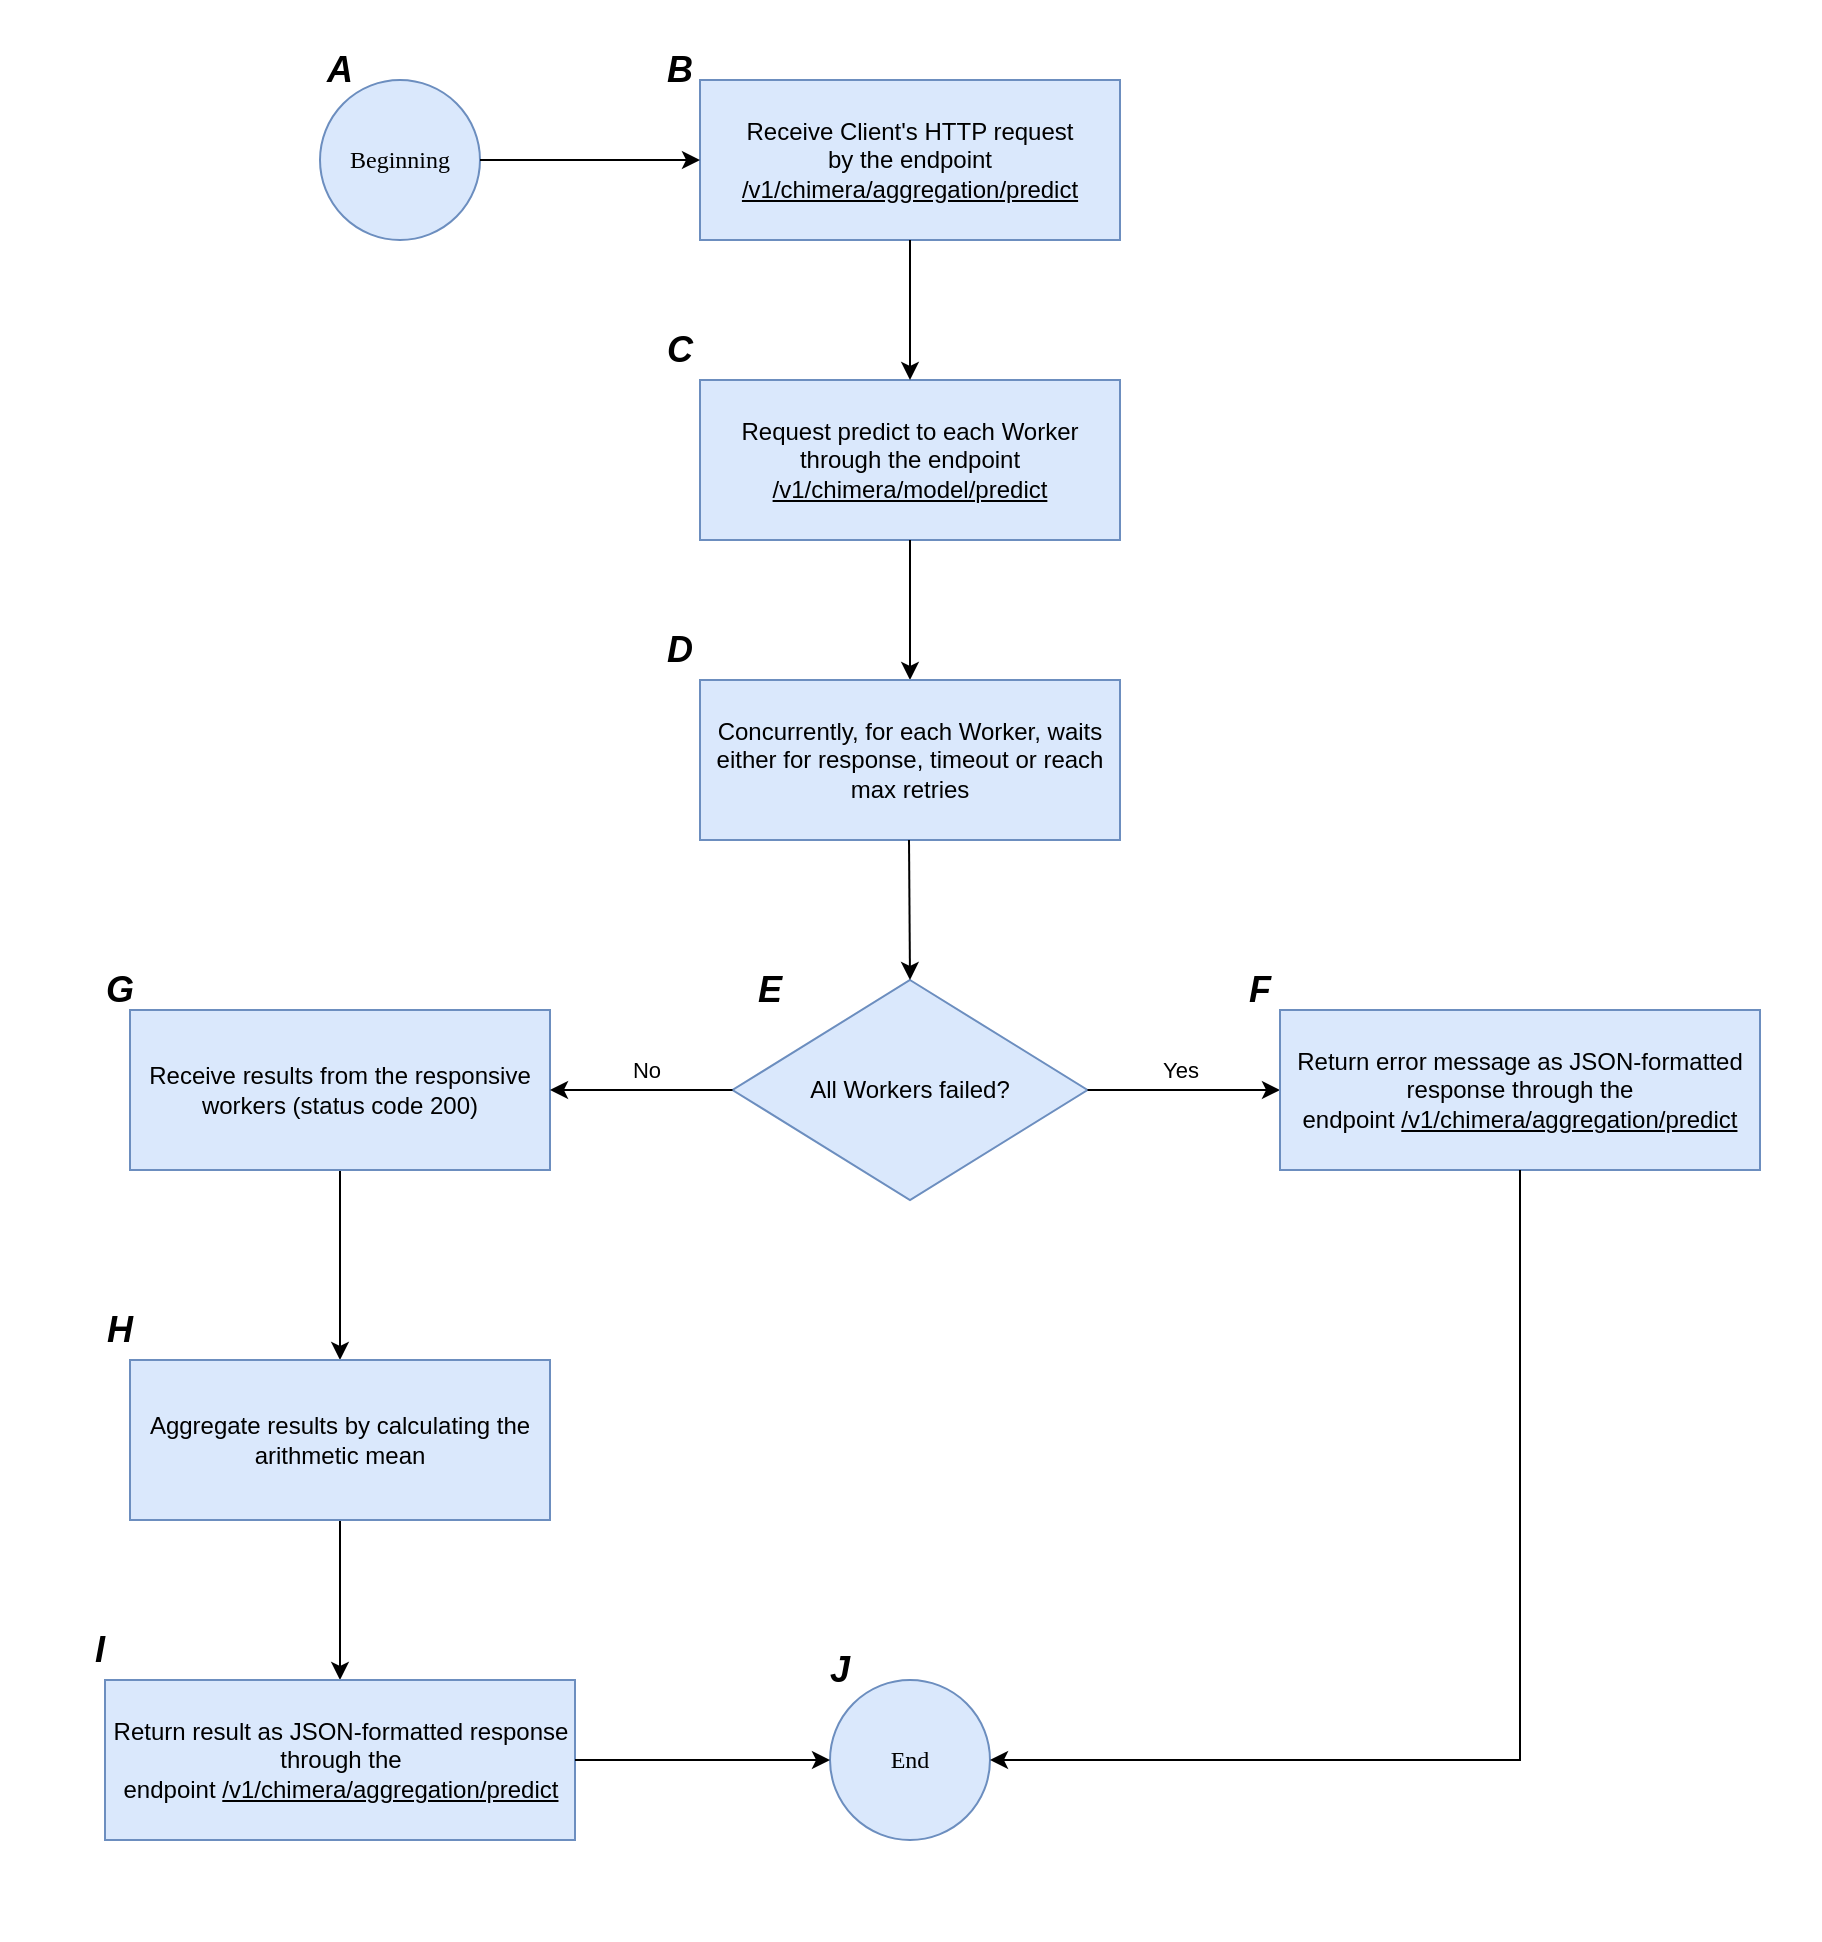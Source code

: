 <mxfile>
    <diagram name="Página-1" id="nI-Yvf2fHHE0HuBe5KnH">
        <mxGraphModel dx="971" dy="661" grid="1" gridSize="10" guides="1" tooltips="1" connect="1" arrows="1" fold="1" page="1" pageScale="1" pageWidth="827" pageHeight="1169" math="0" shadow="0">
            <root>
                <mxCell id="0"/>
                <mxCell id="1" parent="0"/>
                <mxCell id="2" value="" style="rounded=0;whiteSpace=wrap;html=1;strokeColor=none;" parent="1" vertex="1">
                    <mxGeometry x="20" y="50" width="910" height="970" as="geometry"/>
                </mxCell>
                <mxCell id="yYhdbrsTAs3XfcKX1CrM-1" value="&lt;font face=&quot;Verdana&quot;&gt;Beginning&lt;/font&gt;" style="ellipse;whiteSpace=wrap;html=1;aspect=fixed;fillColor=#dae8fc;strokeColor=#6c8ebf;" parent="1" vertex="1">
                    <mxGeometry x="180" y="90" width="80" height="80" as="geometry"/>
                </mxCell>
                <mxCell id="yYhdbrsTAs3XfcKX1CrM-2" value="&lt;font face=&quot;Helvetica&quot; style=&quot;font-size: 18px;&quot;&gt;&lt;i style=&quot;&quot;&gt;&lt;b style=&quot;&quot;&gt;A&lt;/b&gt;&lt;/i&gt;&lt;/font&gt;" style="text;html=1;align=center;verticalAlign=middle;whiteSpace=wrap;rounded=0;" parent="1" vertex="1">
                    <mxGeometry x="160" y="70" width="60" height="30" as="geometry"/>
                </mxCell>
                <mxCell id="yYhdbrsTAs3XfcKX1CrM-3" value="Receive Client&#39;s HTTP request&lt;div&gt;by the endpoint &lt;u&gt;/v1/chimera/aggregation/predict&lt;/u&gt;&lt;/div&gt;" style="rounded=0;whiteSpace=wrap;html=1;fillColor=#dae8fc;strokeColor=#6c8ebf;" parent="1" vertex="1">
                    <mxGeometry x="370" y="90" width="210" height="80" as="geometry"/>
                </mxCell>
                <mxCell id="yYhdbrsTAs3XfcKX1CrM-4" value="Request predict to each Worker through the endpoint &lt;u&gt;/v1/chimera/model/predict&lt;/u&gt;" style="rounded=0;whiteSpace=wrap;html=1;fillColor=#dae8fc;strokeColor=#6c8ebf;" parent="1" vertex="1">
                    <mxGeometry x="370" y="240" width="210" height="80" as="geometry"/>
                </mxCell>
                <mxCell id="yYhdbrsTAs3XfcKX1CrM-5" value="" style="endArrow=classic;html=1;rounded=0;exitX=1;exitY=0.5;exitDx=0;exitDy=0;entryX=0;entryY=0.5;entryDx=0;entryDy=0;" parent="1" source="yYhdbrsTAs3XfcKX1CrM-1" target="yYhdbrsTAs3XfcKX1CrM-3" edge="1">
                    <mxGeometry width="50" height="50" relative="1" as="geometry">
                        <mxPoint x="460" y="350" as="sourcePoint"/>
                        <mxPoint x="510" y="300" as="targetPoint"/>
                    </mxGeometry>
                </mxCell>
                <mxCell id="yYhdbrsTAs3XfcKX1CrM-6" value="&lt;font face=&quot;Helvetica&quot; style=&quot;font-size: 18px;&quot;&gt;&lt;i style=&quot;&quot;&gt;&lt;b style=&quot;&quot;&gt;B&lt;/b&gt;&lt;/i&gt;&lt;/font&gt;" style="text;html=1;align=center;verticalAlign=middle;whiteSpace=wrap;rounded=0;" parent="1" vertex="1">
                    <mxGeometry x="330" y="70" width="60" height="30" as="geometry"/>
                </mxCell>
                <mxCell id="yYhdbrsTAs3XfcKX1CrM-7" value="" style="endArrow=classic;html=1;rounded=0;exitX=0.5;exitY=1;exitDx=0;exitDy=0;entryX=0.5;entryY=0;entryDx=0;entryDy=0;" parent="1" source="yYhdbrsTAs3XfcKX1CrM-3" target="yYhdbrsTAs3XfcKX1CrM-4" edge="1">
                    <mxGeometry width="50" height="50" relative="1" as="geometry">
                        <mxPoint x="390" y="350" as="sourcePoint"/>
                        <mxPoint x="450" y="270" as="targetPoint"/>
                    </mxGeometry>
                </mxCell>
                <mxCell id="yYhdbrsTAs3XfcKX1CrM-8" value="" style="edgeStyle=orthogonalEdgeStyle;rounded=0;orthogonalLoop=1;jettySize=auto;html=1;" parent="1" source="yYhdbrsTAs3XfcKX1CrM-9" target="yYhdbrsTAs3XfcKX1CrM-22" edge="1">
                    <mxGeometry relative="1" as="geometry"/>
                </mxCell>
                <mxCell id="yYhdbrsTAs3XfcKX1CrM-9" value="Receive results from the responsive workers (status code 200)" style="rounded=0;whiteSpace=wrap;html=1;fillColor=#dae8fc;strokeColor=#6c8ebf;" parent="1" vertex="1">
                    <mxGeometry x="85" y="555" width="210" height="80" as="geometry"/>
                </mxCell>
                <mxCell id="yYhdbrsTAs3XfcKX1CrM-10" value="" style="endArrow=classic;html=1;rounded=0;exitX=0.5;exitY=1;exitDx=0;exitDy=0;entryX=0.5;entryY=0;entryDx=0;entryDy=0;" parent="1" source="yYhdbrsTAs3XfcKX1CrM-4" edge="1">
                    <mxGeometry width="50" height="50" relative="1" as="geometry">
                        <mxPoint x="390" y="350" as="sourcePoint"/>
                        <mxPoint x="475" y="390" as="targetPoint"/>
                    </mxGeometry>
                </mxCell>
                <mxCell id="yYhdbrsTAs3XfcKX1CrM-11" value="All Workers failed?" style="rhombus;whiteSpace=wrap;html=1;fillColor=#dae8fc;strokeColor=#6c8ebf;" parent="1" vertex="1">
                    <mxGeometry x="386.25" y="540" width="177.5" height="110" as="geometry"/>
                </mxCell>
                <mxCell id="yYhdbrsTAs3XfcKX1CrM-12" value="Concurrently, for each Worker, waits either for response, timeout or reach max retries" style="rounded=0;whiteSpace=wrap;html=1;fillColor=#dae8fc;strokeColor=#6c8ebf;" parent="1" vertex="1">
                    <mxGeometry x="370" y="390" width="210" height="80" as="geometry"/>
                </mxCell>
                <mxCell id="yYhdbrsTAs3XfcKX1CrM-13" value="" style="endArrow=classic;html=1;rounded=0;exitX=0.5;exitY=1;exitDx=0;exitDy=0;entryX=0.5;entryY=0;entryDx=0;entryDy=0;" parent="1" target="yYhdbrsTAs3XfcKX1CrM-11" edge="1">
                    <mxGeometry width="50" height="50" relative="1" as="geometry">
                        <mxPoint x="474.5" y="470" as="sourcePoint"/>
                        <mxPoint x="474.5" y="540" as="targetPoint"/>
                    </mxGeometry>
                </mxCell>
                <mxCell id="yYhdbrsTAs3XfcKX1CrM-14" value="" style="endArrow=classic;html=1;rounded=0;exitX=1;exitY=0.5;exitDx=0;exitDy=0;entryX=0;entryY=0.5;entryDx=0;entryDy=0;" parent="1" source="yYhdbrsTAs3XfcKX1CrM-11" target="yYhdbrsTAs3XfcKX1CrM-18" edge="1">
                    <mxGeometry width="50" height="50" relative="1" as="geometry">
                        <mxPoint x="390" y="550" as="sourcePoint"/>
                        <mxPoint x="660" y="595" as="targetPoint"/>
                    </mxGeometry>
                </mxCell>
                <mxCell id="yYhdbrsTAs3XfcKX1CrM-15" value="Yes" style="edgeLabel;html=1;align=center;verticalAlign=middle;resizable=0;points=[];" parent="yYhdbrsTAs3XfcKX1CrM-14" vertex="1" connectable="0">
                    <mxGeometry x="-0.351" y="3" relative="1" as="geometry">
                        <mxPoint x="15" y="-7" as="offset"/>
                    </mxGeometry>
                </mxCell>
                <mxCell id="yYhdbrsTAs3XfcKX1CrM-16" value="" style="endArrow=classic;html=1;rounded=0;exitX=0;exitY=0.5;exitDx=0;exitDy=0;entryX=1;entryY=0.5;entryDx=0;entryDy=0;" parent="1" source="yYhdbrsTAs3XfcKX1CrM-11" target="yYhdbrsTAs3XfcKX1CrM-9" edge="1">
                    <mxGeometry width="50" height="50" relative="1" as="geometry">
                        <mxPoint x="574" y="605" as="sourcePoint"/>
                        <mxPoint x="300" y="595" as="targetPoint"/>
                    </mxGeometry>
                </mxCell>
                <mxCell id="yYhdbrsTAs3XfcKX1CrM-17" value="No" style="edgeLabel;html=1;align=center;verticalAlign=middle;resizable=0;points=[];" parent="yYhdbrsTAs3XfcKX1CrM-16" vertex="1" connectable="0">
                    <mxGeometry x="0.086" y="-2" relative="1" as="geometry">
                        <mxPoint x="6" y="-8" as="offset"/>
                    </mxGeometry>
                </mxCell>
                <mxCell id="yYhdbrsTAs3XfcKX1CrM-18" value="Return error message as JSON-formatted response through the endpoint&amp;nbsp;&lt;u&gt;/v1/chimera/aggregation/predict&lt;/u&gt;" style="rounded=0;whiteSpace=wrap;html=1;fillColor=#dae8fc;strokeColor=#6c8ebf;" parent="1" vertex="1">
                    <mxGeometry x="660" y="555" width="240" height="80" as="geometry"/>
                </mxCell>
                <mxCell id="yYhdbrsTAs3XfcKX1CrM-19" value="&lt;font face=&quot;Verdana&quot;&gt;End&lt;/font&gt;" style="ellipse;whiteSpace=wrap;html=1;aspect=fixed;fillColor=#dae8fc;strokeColor=#6c8ebf;" parent="1" vertex="1">
                    <mxGeometry x="435" y="890" width="80" height="80" as="geometry"/>
                </mxCell>
                <mxCell id="yYhdbrsTAs3XfcKX1CrM-20" value="" style="endArrow=classic;html=1;rounded=0;exitX=0.5;exitY=1;exitDx=0;exitDy=0;entryX=1;entryY=0.5;entryDx=0;entryDy=0;" parent="1" source="yYhdbrsTAs3XfcKX1CrM-18" target="yYhdbrsTAs3XfcKX1CrM-19" edge="1">
                    <mxGeometry width="50" height="50" relative="1" as="geometry">
                        <mxPoint x="390" y="750" as="sourcePoint"/>
                        <mxPoint x="765" y="1650" as="targetPoint"/>
                        <Array as="points">
                            <mxPoint x="780" y="930"/>
                        </Array>
                    </mxGeometry>
                </mxCell>
                <mxCell id="yYhdbrsTAs3XfcKX1CrM-21" value="" style="edgeStyle=orthogonalEdgeStyle;rounded=0;orthogonalLoop=1;jettySize=auto;html=1;" parent="1" source="yYhdbrsTAs3XfcKX1CrM-22" target="yYhdbrsTAs3XfcKX1CrM-23" edge="1">
                    <mxGeometry relative="1" as="geometry"/>
                </mxCell>
                <mxCell id="yYhdbrsTAs3XfcKX1CrM-22" value="Aggregate results by calculating the arithmetic mean" style="rounded=0;whiteSpace=wrap;html=1;fillColor=#dae8fc;strokeColor=#6c8ebf;" parent="1" vertex="1">
                    <mxGeometry x="85" y="730" width="210" height="80" as="geometry"/>
                </mxCell>
                <mxCell id="yYhdbrsTAs3XfcKX1CrM-23" value="Return result as JSON-formatted response through the endpoint&amp;nbsp;&lt;u&gt;/v1/chimera/aggregation/predict&lt;/u&gt;" style="rounded=0;whiteSpace=wrap;html=1;fillColor=#dae8fc;strokeColor=#6c8ebf;" parent="1" vertex="1">
                    <mxGeometry x="72.5" y="890" width="235" height="80" as="geometry"/>
                </mxCell>
                <mxCell id="yYhdbrsTAs3XfcKX1CrM-24" value="" style="endArrow=classic;html=1;rounded=0;exitX=1;exitY=0.5;exitDx=0;exitDy=0;entryX=0;entryY=0.5;entryDx=0;entryDy=0;" parent="1" source="yYhdbrsTAs3XfcKX1CrM-23" target="yYhdbrsTAs3XfcKX1CrM-19" edge="1">
                    <mxGeometry width="50" height="50" relative="1" as="geometry">
                        <mxPoint x="390" y="750" as="sourcePoint"/>
                        <mxPoint x="440" y="700" as="targetPoint"/>
                    </mxGeometry>
                </mxCell>
                <mxCell id="yYhdbrsTAs3XfcKX1CrM-25" value="&lt;font face=&quot;Helvetica&quot; style=&quot;font-size: 18px;&quot;&gt;&lt;i style=&quot;&quot;&gt;&lt;b style=&quot;&quot;&gt;C&lt;/b&gt;&lt;/i&gt;&lt;/font&gt;" style="text;html=1;align=center;verticalAlign=middle;whiteSpace=wrap;rounded=0;" parent="1" vertex="1">
                    <mxGeometry x="330" y="210" width="60" height="30" as="geometry"/>
                </mxCell>
                <mxCell id="yYhdbrsTAs3XfcKX1CrM-26" value="&lt;font face=&quot;Helvetica&quot; style=&quot;font-size: 18px;&quot;&gt;&lt;i style=&quot;&quot;&gt;&lt;b style=&quot;&quot;&gt;D&lt;/b&gt;&lt;/i&gt;&lt;/font&gt;" style="text;html=1;align=center;verticalAlign=middle;whiteSpace=wrap;rounded=0;" parent="1" vertex="1">
                    <mxGeometry x="330" y="360" width="60" height="30" as="geometry"/>
                </mxCell>
                <mxCell id="yYhdbrsTAs3XfcKX1CrM-27" value="&lt;font face=&quot;Helvetica&quot; style=&quot;font-size: 18px;&quot;&gt;&lt;i style=&quot;&quot;&gt;&lt;b style=&quot;&quot;&gt;H&lt;/b&gt;&lt;/i&gt;&lt;/font&gt;" style="text;html=1;align=center;verticalAlign=middle;whiteSpace=wrap;rounded=0;" parent="1" vertex="1">
                    <mxGeometry x="50" y="700" width="60" height="30" as="geometry"/>
                </mxCell>
                <mxCell id="yYhdbrsTAs3XfcKX1CrM-28" value="&lt;font face=&quot;Helvetica&quot; style=&quot;font-size: 18px;&quot;&gt;&lt;i style=&quot;&quot;&gt;&lt;b style=&quot;&quot;&gt;F&lt;/b&gt;&lt;/i&gt;&lt;/font&gt;" style="text;html=1;align=center;verticalAlign=middle;whiteSpace=wrap;rounded=0;" parent="1" vertex="1">
                    <mxGeometry x="620" y="530" width="60" height="30" as="geometry"/>
                </mxCell>
                <mxCell id="yYhdbrsTAs3XfcKX1CrM-29" value="&lt;font face=&quot;Helvetica&quot; style=&quot;font-size: 18px;&quot;&gt;&lt;i style=&quot;&quot;&gt;&lt;b style=&quot;&quot;&gt;G&lt;/b&gt;&lt;/i&gt;&lt;/font&gt;" style="text;html=1;align=center;verticalAlign=middle;whiteSpace=wrap;rounded=0;" parent="1" vertex="1">
                    <mxGeometry x="50" y="530" width="60" height="30" as="geometry"/>
                </mxCell>
                <mxCell id="yYhdbrsTAs3XfcKX1CrM-30" value="&lt;font face=&quot;Helvetica&quot; style=&quot;font-size: 18px;&quot;&gt;&lt;i style=&quot;&quot;&gt;&lt;b style=&quot;&quot;&gt;E&lt;/b&gt;&lt;/i&gt;&lt;/font&gt;" style="text;html=1;align=center;verticalAlign=middle;whiteSpace=wrap;rounded=0;" parent="1" vertex="1">
                    <mxGeometry x="375" y="530" width="60" height="30" as="geometry"/>
                </mxCell>
                <mxCell id="yYhdbrsTAs3XfcKX1CrM-31" value="&lt;font face=&quot;Helvetica&quot; style=&quot;font-size: 18px;&quot;&gt;&lt;i style=&quot;&quot;&gt;&lt;b style=&quot;&quot;&gt;I&lt;/b&gt;&lt;/i&gt;&lt;/font&gt;" style="text;html=1;align=center;verticalAlign=middle;whiteSpace=wrap;rounded=0;" parent="1" vertex="1">
                    <mxGeometry x="40" y="860" width="60" height="30" as="geometry"/>
                </mxCell>
                <mxCell id="yYhdbrsTAs3XfcKX1CrM-32" value="&lt;font face=&quot;Helvetica&quot; style=&quot;font-size: 18px;&quot;&gt;&lt;i style=&quot;&quot;&gt;&lt;b style=&quot;&quot;&gt;J&lt;/b&gt;&lt;/i&gt;&lt;/font&gt;" style="text;html=1;align=center;verticalAlign=middle;whiteSpace=wrap;rounded=0;" parent="1" vertex="1">
                    <mxGeometry x="410" y="870" width="60" height="30" as="geometry"/>
                </mxCell>
            </root>
        </mxGraphModel>
    </diagram>
</mxfile>
